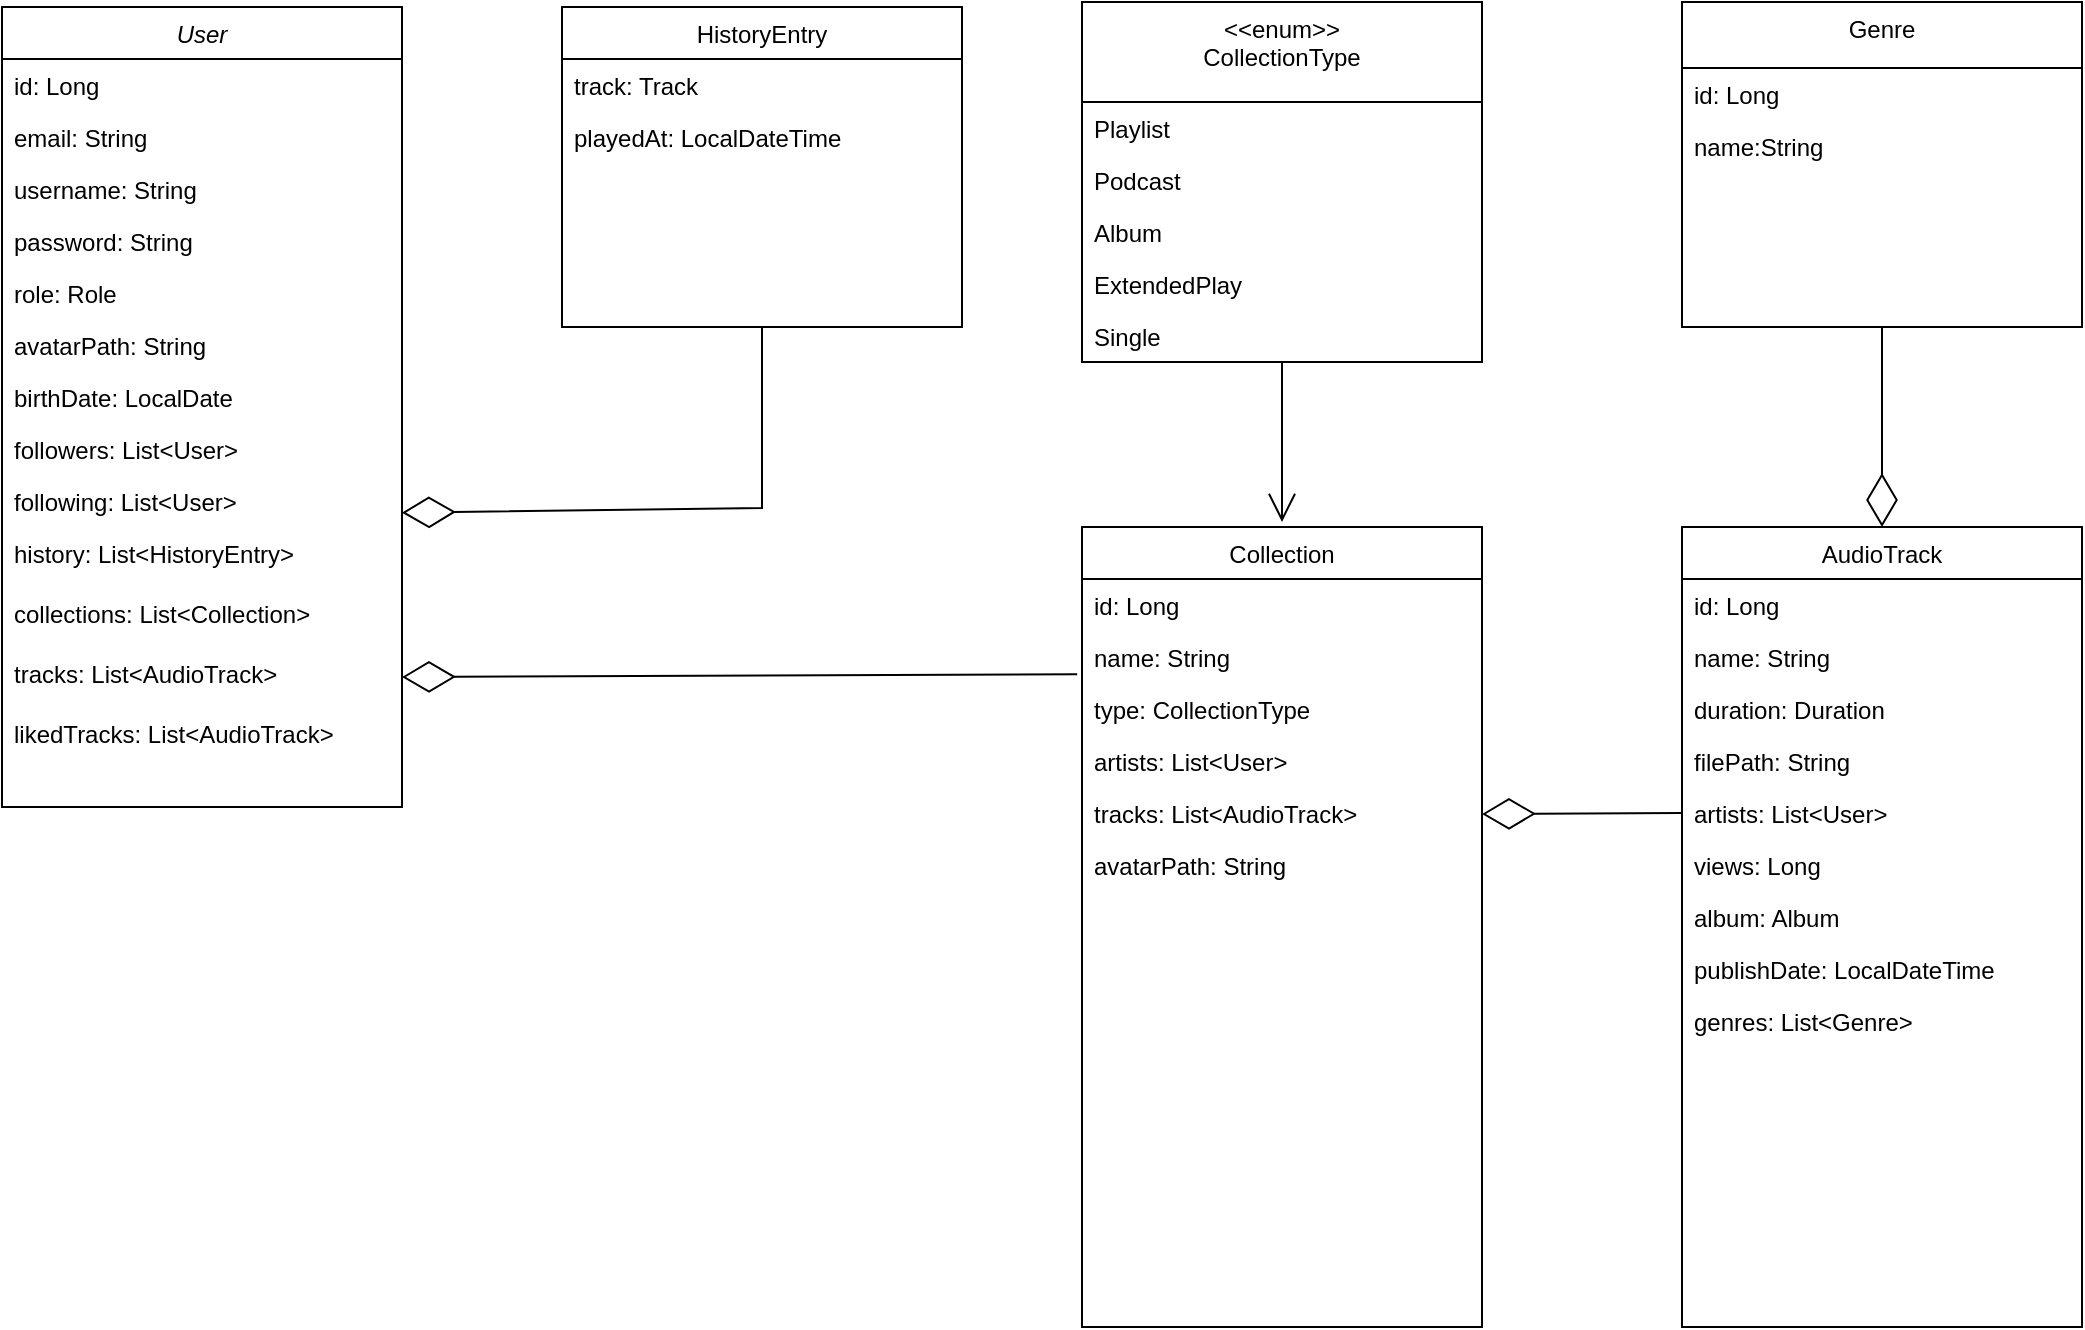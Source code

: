 <mxfile version="15.5.9" type="device"><diagram id="C5RBs43oDa-KdzZeNtuy" name="Page-1"><mxGraphModel dx="1986" dy="801" grid="1" gridSize="10" guides="1" tooltips="1" connect="1" arrows="1" fold="1" page="1" pageScale="1" pageWidth="3300" pageHeight="4681" math="0" shadow="0"><root><mxCell id="WIyWlLk6GJQsqaUBKTNV-0"/><mxCell id="WIyWlLk6GJQsqaUBKTNV-1" parent="WIyWlLk6GJQsqaUBKTNV-0"/><mxCell id="zkfFHV4jXpPFQw0GAbJ--0" value="User" style="swimlane;fontStyle=2;align=center;verticalAlign=top;childLayout=stackLayout;horizontal=1;startSize=26;horizontalStack=0;resizeParent=1;resizeLast=0;collapsible=1;marginBottom=0;rounded=0;shadow=0;strokeWidth=1;" parent="WIyWlLk6GJQsqaUBKTNV-1" vertex="1"><mxGeometry x="600" y="392.5" width="200" height="400" as="geometry"><mxRectangle x="230" y="140" width="160" height="26" as="alternateBounds"/></mxGeometry></mxCell><mxCell id="zkfFHV4jXpPFQw0GAbJ--1" value="id: Long" style="text;align=left;verticalAlign=top;spacingLeft=4;spacingRight=4;overflow=hidden;rotatable=0;points=[[0,0.5],[1,0.5]];portConstraint=eastwest;" parent="zkfFHV4jXpPFQw0GAbJ--0" vertex="1"><mxGeometry y="26" width="200" height="26" as="geometry"/></mxCell><mxCell id="zkfFHV4jXpPFQw0GAbJ--2" value="email: String" style="text;align=left;verticalAlign=top;spacingLeft=4;spacingRight=4;overflow=hidden;rotatable=0;points=[[0,0.5],[1,0.5]];portConstraint=eastwest;rounded=0;shadow=0;html=0;" parent="zkfFHV4jXpPFQw0GAbJ--0" vertex="1"><mxGeometry y="52" width="200" height="26" as="geometry"/></mxCell><mxCell id="zkfFHV4jXpPFQw0GAbJ--3" value="username: String" style="text;align=left;verticalAlign=top;spacingLeft=4;spacingRight=4;overflow=hidden;rotatable=0;points=[[0,0.5],[1,0.5]];portConstraint=eastwest;rounded=0;shadow=0;html=0;" parent="zkfFHV4jXpPFQw0GAbJ--0" vertex="1"><mxGeometry y="78" width="200" height="26" as="geometry"/></mxCell><mxCell id="Kyqna485rWtQSCFZGmR7-0" value="password: String" style="text;align=left;verticalAlign=top;spacingLeft=4;spacingRight=4;overflow=hidden;rotatable=0;points=[[0,0.5],[1,0.5]];portConstraint=eastwest;rounded=0;shadow=0;html=0;" vertex="1" parent="zkfFHV4jXpPFQw0GAbJ--0"><mxGeometry y="104" width="200" height="26" as="geometry"/></mxCell><mxCell id="Kyqna485rWtQSCFZGmR7-1" value="role: Role" style="text;align=left;verticalAlign=top;spacingLeft=4;spacingRight=4;overflow=hidden;rotatable=0;points=[[0,0.5],[1,0.5]];portConstraint=eastwest;rounded=0;shadow=0;html=0;" vertex="1" parent="zkfFHV4jXpPFQw0GAbJ--0"><mxGeometry y="130" width="200" height="26" as="geometry"/></mxCell><mxCell id="Kyqna485rWtQSCFZGmR7-3" value="avatarPath: String" style="text;align=left;verticalAlign=top;spacingLeft=4;spacingRight=4;overflow=hidden;rotatable=0;points=[[0,0.5],[1,0.5]];portConstraint=eastwest;rounded=0;shadow=0;html=0;" vertex="1" parent="zkfFHV4jXpPFQw0GAbJ--0"><mxGeometry y="156" width="200" height="26" as="geometry"/></mxCell><mxCell id="Kyqna485rWtQSCFZGmR7-26" value="birthDate: LocalDate" style="text;align=left;verticalAlign=top;spacingLeft=4;spacingRight=4;overflow=hidden;rotatable=0;points=[[0,0.5],[1,0.5]];portConstraint=eastwest;rounded=0;shadow=0;html=0;" vertex="1" parent="zkfFHV4jXpPFQw0GAbJ--0"><mxGeometry y="182" width="200" height="26" as="geometry"/></mxCell><mxCell id="Kyqna485rWtQSCFZGmR7-19" value="followers: List&lt;User&gt;" style="text;align=left;verticalAlign=top;spacingLeft=4;spacingRight=4;overflow=hidden;rotatable=0;points=[[0,0.5],[1,0.5]];portConstraint=eastwest;rounded=0;shadow=0;html=0;" vertex="1" parent="zkfFHV4jXpPFQw0GAbJ--0"><mxGeometry y="208" width="200" height="26" as="geometry"/></mxCell><mxCell id="Kyqna485rWtQSCFZGmR7-20" value="following: List&lt;User&gt;" style="text;align=left;verticalAlign=top;spacingLeft=4;spacingRight=4;overflow=hidden;rotatable=0;points=[[0,0.5],[1,0.5]];portConstraint=eastwest;rounded=0;shadow=0;html=0;" vertex="1" parent="zkfFHV4jXpPFQw0GAbJ--0"><mxGeometry y="234" width="200" height="26" as="geometry"/></mxCell><mxCell id="Kyqna485rWtQSCFZGmR7-36" value="history: List&lt;HistoryEntry&gt;" style="text;align=left;verticalAlign=top;spacingLeft=4;spacingRight=4;overflow=hidden;rotatable=0;points=[[0,0.5],[1,0.5]];portConstraint=eastwest;rounded=0;shadow=0;html=0;" vertex="1" parent="zkfFHV4jXpPFQw0GAbJ--0"><mxGeometry y="260" width="200" height="30" as="geometry"/></mxCell><mxCell id="Kyqna485rWtQSCFZGmR7-56" value="collections: List&lt;Collection&gt;" style="text;align=left;verticalAlign=top;spacingLeft=4;spacingRight=4;overflow=hidden;rotatable=0;points=[[0,0.5],[1,0.5]];portConstraint=eastwest;rounded=0;shadow=0;html=0;" vertex="1" parent="zkfFHV4jXpPFQw0GAbJ--0"><mxGeometry y="290" width="200" height="30" as="geometry"/></mxCell><mxCell id="Kyqna485rWtQSCFZGmR7-57" value="tracks: List&lt;AudioTrack&gt;" style="text;align=left;verticalAlign=top;spacingLeft=4;spacingRight=4;overflow=hidden;rotatable=0;points=[[0,0.5],[1,0.5]];portConstraint=eastwest;rounded=0;shadow=0;html=0;" vertex="1" parent="zkfFHV4jXpPFQw0GAbJ--0"><mxGeometry y="320" width="200" height="30" as="geometry"/></mxCell><mxCell id="Kyqna485rWtQSCFZGmR7-58" value="likedTracks: List&lt;AudioTrack&gt;" style="text;align=left;verticalAlign=top;spacingLeft=4;spacingRight=4;overflow=hidden;rotatable=0;points=[[0,0.5],[1,0.5]];portConstraint=eastwest;rounded=0;shadow=0;html=0;" vertex="1" parent="zkfFHV4jXpPFQw0GAbJ--0"><mxGeometry y="350" width="200" height="30" as="geometry"/></mxCell><mxCell id="Kyqna485rWtQSCFZGmR7-6" value="Collection" style="swimlane;fontStyle=0;align=center;verticalAlign=top;childLayout=stackLayout;horizontal=1;startSize=26;horizontalStack=0;resizeParent=1;resizeLast=0;collapsible=1;marginBottom=0;rounded=0;shadow=0;strokeWidth=1;" vertex="1" parent="WIyWlLk6GJQsqaUBKTNV-1"><mxGeometry x="1140" y="652.5" width="200" height="400" as="geometry"><mxRectangle x="340" y="380" width="170" height="26" as="alternateBounds"/></mxGeometry></mxCell><mxCell id="Kyqna485rWtQSCFZGmR7-33" value="id: Long" style="text;align=left;verticalAlign=top;spacingLeft=4;spacingRight=4;overflow=hidden;rotatable=0;points=[[0,0.5],[1,0.5]];portConstraint=eastwest;" vertex="1" parent="Kyqna485rWtQSCFZGmR7-6"><mxGeometry y="26" width="200" height="26" as="geometry"/></mxCell><mxCell id="Kyqna485rWtQSCFZGmR7-7" value="name: String" style="text;align=left;verticalAlign=top;spacingLeft=4;spacingRight=4;overflow=hidden;rotatable=0;points=[[0,0.5],[1,0.5]];portConstraint=eastwest;" vertex="1" parent="Kyqna485rWtQSCFZGmR7-6"><mxGeometry y="52" width="200" height="26" as="geometry"/></mxCell><mxCell id="Kyqna485rWtQSCFZGmR7-46" value="type: CollectionType" style="text;align=left;verticalAlign=top;spacingLeft=4;spacingRight=4;overflow=hidden;rotatable=0;points=[[0,0.5],[1,0.5]];portConstraint=eastwest;" vertex="1" parent="Kyqna485rWtQSCFZGmR7-6"><mxGeometry y="78" width="200" height="26" as="geometry"/></mxCell><mxCell id="Kyqna485rWtQSCFZGmR7-22" value="artists: List&lt;User&gt;" style="text;align=left;verticalAlign=top;spacingLeft=4;spacingRight=4;overflow=hidden;rotatable=0;points=[[0,0.5],[1,0.5]];portConstraint=eastwest;" vertex="1" parent="Kyqna485rWtQSCFZGmR7-6"><mxGeometry y="104" width="200" height="26" as="geometry"/></mxCell><mxCell id="Kyqna485rWtQSCFZGmR7-11" value="tracks: List&lt;AudioTrack&gt;" style="text;align=left;verticalAlign=top;spacingLeft=4;spacingRight=4;overflow=hidden;rotatable=0;points=[[0,0.5],[1,0.5]];portConstraint=eastwest;" vertex="1" parent="Kyqna485rWtQSCFZGmR7-6"><mxGeometry y="130" width="200" height="26" as="geometry"/></mxCell><mxCell id="Kyqna485rWtQSCFZGmR7-70" value="avatarPath: String" style="text;align=left;verticalAlign=top;spacingLeft=4;spacingRight=4;overflow=hidden;rotatable=0;points=[[0,0.5],[1,0.5]];portConstraint=eastwest;" vertex="1" parent="Kyqna485rWtQSCFZGmR7-6"><mxGeometry y="156" width="200" height="26" as="geometry"/></mxCell><mxCell id="Kyqna485rWtQSCFZGmR7-12" value="AudioTrack" style="swimlane;fontStyle=0;align=center;verticalAlign=top;childLayout=stackLayout;horizontal=1;startSize=26;horizontalStack=0;resizeParent=1;resizeLast=0;collapsible=1;marginBottom=0;rounded=0;shadow=0;strokeWidth=1;flipH=0;flipV=0;" vertex="1" parent="WIyWlLk6GJQsqaUBKTNV-1"><mxGeometry x="1440" y="652.5" width="200" height="400" as="geometry"><mxRectangle x="340" y="380" width="170" height="26" as="alternateBounds"/></mxGeometry></mxCell><mxCell id="Kyqna485rWtQSCFZGmR7-34" value="id: Long" style="text;align=left;verticalAlign=top;spacingLeft=4;spacingRight=4;overflow=hidden;rotatable=0;points=[[0,0.5],[1,0.5]];portConstraint=eastwest;" vertex="1" parent="Kyqna485rWtQSCFZGmR7-12"><mxGeometry y="26" width="200" height="26" as="geometry"/></mxCell><mxCell id="Kyqna485rWtQSCFZGmR7-13" value="name: String" style="text;align=left;verticalAlign=top;spacingLeft=4;spacingRight=4;overflow=hidden;rotatable=0;points=[[0,0.5],[1,0.5]];portConstraint=eastwest;" vertex="1" parent="Kyqna485rWtQSCFZGmR7-12"><mxGeometry y="52" width="200" height="26" as="geometry"/></mxCell><mxCell id="Kyqna485rWtQSCFZGmR7-14" value="duration: Duration" style="text;align=left;verticalAlign=top;spacingLeft=4;spacingRight=4;overflow=hidden;rotatable=0;points=[[0,0.5],[1,0.5]];portConstraint=eastwest;" vertex="1" parent="Kyqna485rWtQSCFZGmR7-12"><mxGeometry y="78" width="200" height="26" as="geometry"/></mxCell><mxCell id="Kyqna485rWtQSCFZGmR7-15" value="filePath: String" style="text;align=left;verticalAlign=top;spacingLeft=4;spacingRight=4;overflow=hidden;rotatable=0;points=[[0,0.5],[1,0.5]];portConstraint=eastwest;" vertex="1" parent="Kyqna485rWtQSCFZGmR7-12"><mxGeometry y="104" width="200" height="26" as="geometry"/></mxCell><mxCell id="Kyqna485rWtQSCFZGmR7-16" value="artists: List&lt;User&gt;" style="text;align=left;verticalAlign=top;spacingLeft=4;spacingRight=4;overflow=hidden;rotatable=0;points=[[0,0.5],[1,0.5]];portConstraint=eastwest;" vertex="1" parent="Kyqna485rWtQSCFZGmR7-12"><mxGeometry y="130" width="200" height="26" as="geometry"/></mxCell><mxCell id="Kyqna485rWtQSCFZGmR7-18" value="views: Long" style="text;align=left;verticalAlign=top;spacingLeft=4;spacingRight=4;overflow=hidden;rotatable=0;points=[[0,0.5],[1,0.5]];portConstraint=eastwest;" vertex="1" parent="Kyqna485rWtQSCFZGmR7-12"><mxGeometry y="156" width="200" height="26" as="geometry"/></mxCell><mxCell id="Kyqna485rWtQSCFZGmR7-44" value="album: Album" style="text;align=left;verticalAlign=top;spacingLeft=4;spacingRight=4;overflow=hidden;rotatable=0;points=[[0,0.5],[1,0.5]];portConstraint=eastwest;" vertex="1" parent="Kyqna485rWtQSCFZGmR7-12"><mxGeometry y="182" width="200" height="26" as="geometry"/></mxCell><mxCell id="Kyqna485rWtQSCFZGmR7-52" value="publishDate: LocalDateTime" style="text;align=left;verticalAlign=top;spacingLeft=4;spacingRight=4;overflow=hidden;rotatable=0;points=[[0,0.5],[1,0.5]];portConstraint=eastwest;" vertex="1" parent="Kyqna485rWtQSCFZGmR7-12"><mxGeometry y="208" width="200" height="26" as="geometry"/></mxCell><mxCell id="Kyqna485rWtQSCFZGmR7-64" value="genres: List&lt;Genre&gt;" style="text;align=left;verticalAlign=top;spacingLeft=4;spacingRight=4;overflow=hidden;rotatable=0;points=[[0,0.5],[1,0.5]];portConstraint=eastwest;" vertex="1" parent="Kyqna485rWtQSCFZGmR7-12"><mxGeometry y="234" width="200" height="26" as="geometry"/></mxCell><mxCell id="Kyqna485rWtQSCFZGmR7-27" value="HistoryEntry" style="swimlane;fontStyle=0;align=center;verticalAlign=top;childLayout=stackLayout;horizontal=1;startSize=26;horizontalStack=0;resizeParent=1;resizeLast=0;collapsible=1;marginBottom=0;rounded=0;shadow=0;strokeWidth=1;" vertex="1" parent="WIyWlLk6GJQsqaUBKTNV-1"><mxGeometry x="880" y="392.5" width="200" height="160" as="geometry"><mxRectangle x="340" y="380" width="170" height="26" as="alternateBounds"/></mxGeometry></mxCell><mxCell id="Kyqna485rWtQSCFZGmR7-28" value="track: Track" style="text;align=left;verticalAlign=top;spacingLeft=4;spacingRight=4;overflow=hidden;rotatable=0;points=[[0,0.5],[1,0.5]];portConstraint=eastwest;" vertex="1" parent="Kyqna485rWtQSCFZGmR7-27"><mxGeometry y="26" width="200" height="26" as="geometry"/></mxCell><mxCell id="Kyqna485rWtQSCFZGmR7-29" value="playedAt: LocalDateTime" style="text;align=left;verticalAlign=top;spacingLeft=4;spacingRight=4;overflow=hidden;rotatable=0;points=[[0,0.5],[1,0.5]];portConstraint=eastwest;" vertex="1" parent="Kyqna485rWtQSCFZGmR7-27"><mxGeometry y="52" width="200" height="26" as="geometry"/></mxCell><mxCell id="Kyqna485rWtQSCFZGmR7-37" value="&lt;&lt;enum&gt;&gt;&#10;CollectionType" style="swimlane;fontStyle=0;align=center;verticalAlign=top;childLayout=stackLayout;horizontal=1;startSize=50;horizontalStack=0;resizeParent=1;resizeLast=0;collapsible=1;marginBottom=0;rounded=0;shadow=0;strokeWidth=1;" vertex="1" parent="WIyWlLk6GJQsqaUBKTNV-1"><mxGeometry x="1140" y="390" width="200" height="180" as="geometry"><mxRectangle x="360" y="410" width="170" height="26" as="alternateBounds"/></mxGeometry></mxCell><mxCell id="Kyqna485rWtQSCFZGmR7-48" value="Playlist" style="text;align=left;verticalAlign=top;spacingLeft=4;spacingRight=4;overflow=hidden;rotatable=0;points=[[0,0.5],[1,0.5]];portConstraint=eastwest;" vertex="1" parent="Kyqna485rWtQSCFZGmR7-37"><mxGeometry y="50" width="200" height="26" as="geometry"/></mxCell><mxCell id="Kyqna485rWtQSCFZGmR7-49" value="Podcast" style="text;align=left;verticalAlign=top;spacingLeft=4;spacingRight=4;overflow=hidden;rotatable=0;points=[[0,0.5],[1,0.5]];portConstraint=eastwest;" vertex="1" parent="Kyqna485rWtQSCFZGmR7-37"><mxGeometry y="76" width="200" height="26" as="geometry"/></mxCell><mxCell id="Kyqna485rWtQSCFZGmR7-50" value="Album" style="text;align=left;verticalAlign=top;spacingLeft=4;spacingRight=4;overflow=hidden;rotatable=0;points=[[0,0.5],[1,0.5]];portConstraint=eastwest;" vertex="1" parent="Kyqna485rWtQSCFZGmR7-37"><mxGeometry y="102" width="200" height="26" as="geometry"/></mxCell><mxCell id="Kyqna485rWtQSCFZGmR7-73" value="ExtendedPlay" style="text;align=left;verticalAlign=top;spacingLeft=4;spacingRight=4;overflow=hidden;rotatable=0;points=[[0,0.5],[1,0.5]];portConstraint=eastwest;" vertex="1" parent="Kyqna485rWtQSCFZGmR7-37"><mxGeometry y="128" width="200" height="26" as="geometry"/></mxCell><mxCell id="Kyqna485rWtQSCFZGmR7-51" value="Single" style="text;align=left;verticalAlign=top;spacingLeft=4;spacingRight=4;overflow=hidden;rotatable=0;points=[[0,0.5],[1,0.5]];portConstraint=eastwest;" vertex="1" parent="Kyqna485rWtQSCFZGmR7-37"><mxGeometry y="154" width="200" height="26" as="geometry"/></mxCell><mxCell id="Kyqna485rWtQSCFZGmR7-59" value="Genre" style="swimlane;fontStyle=0;align=center;verticalAlign=top;childLayout=stackLayout;horizontal=1;startSize=33;horizontalStack=0;resizeParent=1;resizeLast=0;collapsible=1;marginBottom=0;rounded=0;shadow=0;strokeWidth=1;" vertex="1" parent="WIyWlLk6GJQsqaUBKTNV-1"><mxGeometry x="1440" y="390" width="200" height="162.5" as="geometry"><mxRectangle x="360" y="410" width="170" height="26" as="alternateBounds"/></mxGeometry></mxCell><mxCell id="Kyqna485rWtQSCFZGmR7-60" value="id: Long" style="text;align=left;verticalAlign=top;spacingLeft=4;spacingRight=4;overflow=hidden;rotatable=0;points=[[0,0.5],[1,0.5]];portConstraint=eastwest;" vertex="1" parent="Kyqna485rWtQSCFZGmR7-59"><mxGeometry y="33" width="200" height="26" as="geometry"/></mxCell><mxCell id="Kyqna485rWtQSCFZGmR7-61" value="name:String" style="text;align=left;verticalAlign=top;spacingLeft=4;spacingRight=4;overflow=hidden;rotatable=0;points=[[0,0.5],[1,0.5]];portConstraint=eastwest;" vertex="1" parent="Kyqna485rWtQSCFZGmR7-59"><mxGeometry y="59" width="200" height="26" as="geometry"/></mxCell><mxCell id="Kyqna485rWtQSCFZGmR7-66" value="" style="endArrow=open;endFill=1;endSize=12;html=1;rounded=0;exitX=0.5;exitY=1;exitDx=0;exitDy=0;" edge="1" parent="WIyWlLk6GJQsqaUBKTNV-1" source="Kyqna485rWtQSCFZGmR7-37"><mxGeometry width="160" relative="1" as="geometry"><mxPoint x="1040" y="910" as="sourcePoint"/><mxPoint x="1240" y="650" as="targetPoint"/></mxGeometry></mxCell><mxCell id="Kyqna485rWtQSCFZGmR7-67" value="" style="endArrow=diamondThin;endFill=0;endSize=24;html=1;rounded=0;exitX=0;exitY=0.5;exitDx=0;exitDy=0;" edge="1" parent="WIyWlLk6GJQsqaUBKTNV-1" source="Kyqna485rWtQSCFZGmR7-16"><mxGeometry width="160" relative="1" as="geometry"><mxPoint x="1040" y="910" as="sourcePoint"/><mxPoint x="1340" y="796" as="targetPoint"/><Array as="points"/></mxGeometry></mxCell><mxCell id="Kyqna485rWtQSCFZGmR7-68" value="" style="endArrow=diamondThin;endFill=0;endSize=24;html=1;rounded=0;exitX=0.5;exitY=1;exitDx=0;exitDy=0;" edge="1" parent="WIyWlLk6GJQsqaUBKTNV-1" source="Kyqna485rWtQSCFZGmR7-59" target="Kyqna485rWtQSCFZGmR7-12"><mxGeometry width="160" relative="1" as="geometry"><mxPoint x="1200" y="800" as="sourcePoint"/><mxPoint x="1360" y="800" as="targetPoint"/></mxGeometry></mxCell><mxCell id="Kyqna485rWtQSCFZGmR7-69" value="" style="endArrow=diamondThin;endFill=0;endSize=24;html=1;rounded=0;exitX=0.5;exitY=1;exitDx=0;exitDy=0;entryX=1;entryY=0.724;entryDx=0;entryDy=0;entryPerimeter=0;" edge="1" parent="WIyWlLk6GJQsqaUBKTNV-1" source="Kyqna485rWtQSCFZGmR7-27" target="Kyqna485rWtQSCFZGmR7-20"><mxGeometry width="160" relative="1" as="geometry"><mxPoint x="1200" y="800" as="sourcePoint"/><mxPoint x="1360" y="800" as="targetPoint"/><Array as="points"><mxPoint x="980" y="643"/></Array></mxGeometry></mxCell><mxCell id="Kyqna485rWtQSCFZGmR7-71" value="" style="endArrow=diamondThin;endFill=0;endSize=24;html=1;rounded=0;exitX=-0.012;exitY=0.833;exitDx=0;exitDy=0;entryX=1;entryY=0.5;entryDx=0;entryDy=0;exitPerimeter=0;" edge="1" parent="WIyWlLk6GJQsqaUBKTNV-1" source="Kyqna485rWtQSCFZGmR7-7" target="Kyqna485rWtQSCFZGmR7-57"><mxGeometry width="160" relative="1" as="geometry"><mxPoint x="1200" y="800" as="sourcePoint"/><mxPoint x="1360" y="800" as="targetPoint"/></mxGeometry></mxCell></root></mxGraphModel></diagram></mxfile>